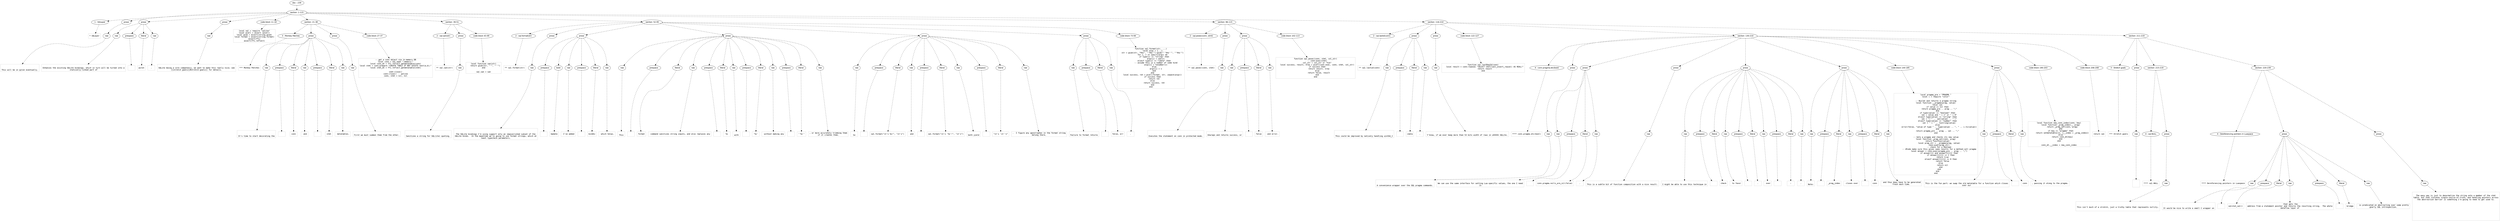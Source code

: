 digraph lpegNode {

node [fontname=Helvetica]
edge [style=dashed]

doc_0 [label="doc - 239"]


doc_0 -> { section_1}
{rank=same; section_1}

section_1 [label="section: 1-115"]


// END RANK doc_0

section_1 -> { header_2 prose_3 prose_4 prose_5 codeblock_6 section_7 section_8 section_9 section_10 section_11}
{rank=same; header_2 prose_3 prose_4 prose_5 codeblock_6 section_7 section_8 section_9 section_10 section_11}

header_2 [label="1 : SQLayer"]

prose_3 [label="prose"]

prose_4 [label="prose"]

prose_5 [label="prose"]

codeblock_6 [label="code block 11-18"]

section_7 [label="section: 21-38"]

section_8 [label="section: 39-51"]

section_9 [label="section: 52-95"]

section_10 [label="section: 96-115"]

section_11 [label="section: 116-210"]


// END RANK section_1

header_2 -> leaf_12
leaf_12  [color=Gray,shape=rectangle,fontname=Inconsolata,label="* SQLayer"]
// END RANK header_2

prose_3 -> { raw_13}
{rank=same; raw_13}

raw_13 [label="raw"]


// END RANK prose_3

raw_13 -> leaf_14
leaf_14  [color=Gray,shape=rectangle,fontname=Inconsolata,label="

This will be in pylon eventually.
"]
// END RANK raw_13

prose_4 -> { raw_15 prespace_16 literal_17 raw_18}
{rank=same; raw_15 prespace_16 literal_17 raw_18}

raw_15 [label="raw"]

prespace_16 [label="prespace"]

literal_17 [label="literal"]

raw_18 [label="raw"]


// END RANK prose_4

raw_15 -> leaf_19
leaf_19  [color=Gray,shape=rectangle,fontname=Inconsolata,label="
Enhances the existing SQLite bindings, which in turn will be turned into a
statically-linked part of"]
// END RANK raw_15

prespace_16 -> leaf_20
leaf_20  [color=Gray,shape=rectangle,fontname=Inconsolata,label=" "]
// END RANK prespace_16

literal_17 -> leaf_21
leaf_21  [color=Gray,shape=rectangle,fontname=Inconsolata,label="pylon"]
// END RANK literal_17

raw_18 -> leaf_22
leaf_22  [color=Gray,shape=rectangle,fontname=Inconsolata,label=".
"]
// END RANK raw_18

prose_5 -> { raw_23}
{rank=same; raw_23}

raw_23 [label="raw"]


// END RANK prose_5

raw_23 -> leaf_24
leaf_24  [color=Gray,shape=rectangle,fontname=Inconsolata,label="
SQLite being a core competency, we want to make this really nice; see
[[stretch goals][#stretch-goals]] for details.
"]
// END RANK raw_23

codeblock_6 -> leaf_25
leaf_25  [color=Gray,shape=rectangle,fontname=Inconsolata,label="local sql = require \"sqlite\"
local pcall = assert (pcall)
local gsub = assert(string.gsub)
local format = assert(string.format)
assert(ffi)
assert(ffi.reflect)"]
// END RANK codeblock_6

section_7 -> { header_26 prose_27 prose_28 codeblock_29}
{rank=same; header_26 prose_27 prose_28 codeblock_29}

header_26 [label="3 : Monkey Patches"]

prose_27 [label="prose"]

prose_28 [label="prose"]

codeblock_29 [label="code block 27-37"]


// END RANK section_7

header_26 -> leaf_30
leaf_30  [color=Gray,shape=rectangle,fontname=Inconsolata,label="*** Monkey Patches"]
// END RANK header_26

prose_27 -> { raw_31 prespace_32 literal_33 raw_34 prespace_35 literal_36 raw_37}
{rank=same; raw_31 prespace_32 literal_33 raw_34 prespace_35 literal_36 raw_37}

raw_31 [label="raw"]

prespace_32 [label="prespace"]

literal_33 [label="literal"]

raw_34 [label="raw"]

prespace_35 [label="prespace"]

literal_36 [label="literal"]

raw_37 [label="raw"]


// END RANK prose_27

raw_31 -> leaf_38
leaf_38  [color=Gray,shape=rectangle,fontname=Inconsolata,label="

It's time to start decorating the"]
// END RANK raw_31

prespace_32 -> leaf_39
leaf_39  [color=Gray,shape=rectangle,fontname=Inconsolata,label=" "]
// END RANK prespace_32

literal_33 -> leaf_40
leaf_40  [color=Gray,shape=rectangle,fontname=Inconsolata,label="conn"]
// END RANK literal_33

raw_34 -> leaf_41
leaf_41  [color=Gray,shape=rectangle,fontname=Inconsolata,label=" and"]
// END RANK raw_34

prespace_35 -> leaf_42
leaf_42  [color=Gray,shape=rectangle,fontname=Inconsolata,label=" "]
// END RANK prespace_35

literal_36 -> leaf_43
leaf_43  [color=Gray,shape=rectangle,fontname=Inconsolata,label="stmt"]
// END RANK literal_36

raw_37 -> leaf_44
leaf_44  [color=Gray,shape=rectangle,fontname=Inconsolata,label=" metatables.
"]
// END RANK raw_37

prose_28 -> { raw_45}
{rank=same; raw_45}

raw_45 [label="raw"]


// END RANK prose_28

raw_45 -> leaf_46
leaf_46  [color=Gray,shape=rectangle,fontname=Inconsolata,label="
First we must summon them from the ether.
"]
// END RANK raw_45

codeblock_29 -> leaf_47
leaf_47  [color=Gray,shape=rectangle,fontname=Inconsolata,label="-- get a conn object via in-memory DB
local conn = sql.open \":memory:\"
local conn_mt = ffi.reflect.getmetatable(conn)
local stmt = conn:prepare \"CREATE TABLE IF NOT EXISTS test(a,b);\"
local stmt_mt = ffi.reflect.getmetatable(stmt)

stmt:close()
conn:close() -- polite
conn, stmt = nil, nil"]
// END RANK codeblock_29

section_8 -> { header_48 prose_49 codeblock_50}
{rank=same; header_48 prose_49 codeblock_50}

header_48 [label="2 : sql.san(str)"]

prose_49 [label="prose"]

codeblock_50 [label="code block 43-49"]


// END RANK section_8

header_48 -> leaf_51
leaf_51  [color=Gray,shape=rectangle,fontname=Inconsolata,label="** sql.san(str)"]
// END RANK header_48

prose_49 -> { raw_52}
{rank=same; raw_52}

raw_52 [label="raw"]


// END RANK prose_49

raw_52 -> leaf_53
leaf_53  [color=Gray,shape=rectangle,fontname=Inconsolata,label="

Sanitizes a string for SQL(ite) quoting.
"]
// END RANK raw_52

codeblock_50 -> leaf_54
leaf_54  [color=Gray,shape=rectangle,fontname=Inconsolata,label="local function san(str)
   return gsub(str, \"'\", \"''\")
end

sql.san = san"]
// END RANK codeblock_50

section_9 -> { header_55 prose_56 prose_57 prose_58 prose_59 prose_60 codeblock_61}
{rank=same; header_55 prose_56 prose_57 prose_58 prose_59 prose_60 codeblock_61}

header_55 [label="2 : sql.format(str)"]

prose_56 [label="prose"]

prose_57 [label="prose"]

prose_58 [label="prose"]

prose_59 [label="prose"]

prose_60 [label="prose"]

codeblock_61 [label="code block 73-94"]


// END RANK section_9

header_55 -> leaf_62
leaf_62  [color=Gray,shape=rectangle,fontname=Inconsolata,label="** sql.format(str)"]
// END RANK header_55

prose_56 -> { raw_63}
{rank=same; raw_63}

raw_63 [label="raw"]


// END RANK prose_56

raw_63 -> leaf_64
leaf_64  [color=Gray,shape=rectangle,fontname=Inconsolata,label="

The SQLite bindings I'm using support only an impoverished subset of the
SQLite binds.  In the meantime we're going to use format strings, which at
least typecheck parameters.
"]
// END RANK raw_63

prose_57 -> { prespace_65 bold_66 raw_67 prespace_68 literal_69 raw_70}
{rank=same; prespace_65 bold_66 raw_67 prespace_68 literal_69 raw_70}

prespace_65 [label="prespace"]

bold_66 [label="bold"]

raw_67 [label="raw"]

prespace_68 [label="prespace"]

literal_69 [label="literal"]

raw_70 [label="raw"]


// END RANK prose_57

prespace_65 -> leaf_71
leaf_71  [color=Gray,shape=rectangle,fontname=Inconsolata,label=""]
// END RANK prespace_65

bold_66 -> leaf_72
leaf_72  [color=Gray,shape=rectangle,fontname=Inconsolata,label="Update"]
// END RANK bold_66

raw_67 -> leaf_73
leaf_73  [color=Gray,shape=rectangle,fontname=Inconsolata,label=" I've added"]
// END RANK raw_67

prespace_68 -> leaf_74
leaf_74  [color=Gray,shape=rectangle,fontname=Inconsolata,label=" "]
// END RANK prespace_68

literal_69 -> leaf_75
leaf_75  [color=Gray,shape=rectangle,fontname=Inconsolata,label="bindkv"]
// END RANK literal_69

raw_70 -> leaf_76
leaf_76  [color=Gray,shape=rectangle,fontname=Inconsolata,label=" which helps.
"]
// END RANK raw_70

prose_58 -> { raw_77 prespace_78 literal_79 raw_80 prespace_81 literal_82 raw_83 prespace_84 literal_85 raw_86 prespace_87 literal_88 raw_89}
{rank=same; raw_77 prespace_78 literal_79 raw_80 prespace_81 literal_82 raw_83 prespace_84 literal_85 raw_86 prespace_87 literal_88 raw_89}

raw_77 [label="raw"]

prespace_78 [label="prespace"]

literal_79 [label="literal"]

raw_80 [label="raw"]

prespace_81 [label="prespace"]

literal_82 [label="literal"]

raw_83 [label="raw"]

prespace_84 [label="prespace"]

literal_85 [label="literal"]

raw_86 [label="raw"]

prespace_87 [label="prespace"]

literal_88 [label="literal"]

raw_89 [label="raw"]


// END RANK prose_58

raw_77 -> leaf_90
leaf_90  [color=Gray,shape=rectangle,fontname=Inconsolata,label="
This"]
// END RANK raw_77

prespace_78 -> leaf_91
leaf_91  [color=Gray,shape=rectangle,fontname=Inconsolata,label=" "]
// END RANK prespace_78

literal_79 -> leaf_92
leaf_92  [color=Gray,shape=rectangle,fontname=Inconsolata,label="format"]
// END RANK literal_79

raw_80 -> leaf_93
leaf_93  [color=Gray,shape=rectangle,fontname=Inconsolata,label=" command sanitizes string inputs, and also replaces any"]
// END RANK raw_80

prespace_81 -> leaf_94
leaf_94  [color=Gray,shape=rectangle,fontname=Inconsolata,label=" "]
// END RANK prespace_81

literal_82 -> leaf_95
leaf_95  [color=Gray,shape=rectangle,fontname=Inconsolata,label="%s"]
// END RANK literal_82

raw_83 -> leaf_96
leaf_96  [color=Gray,shape=rectangle,fontname=Inconsolata,label="
with"]
// END RANK raw_83

prespace_84 -> leaf_97
leaf_97  [color=Gray,shape=rectangle,fontname=Inconsolata,label=" "]
// END RANK prespace_84

literal_85 -> leaf_98
leaf_98  [color=Gray,shape=rectangle,fontname=Inconsolata,label="'%s'"]
// END RANK literal_85

raw_86 -> leaf_99
leaf_99  [color=Gray,shape=rectangle,fontname=Inconsolata,label=" without making any"]
// END RANK raw_86

prespace_87 -> leaf_100
leaf_100  [color=Gray,shape=rectangle,fontname=Inconsolata,label=" "]
// END RANK prespace_87

literal_88 -> leaf_101
leaf_101  [color=Gray,shape=rectangle,fontname=Inconsolata,label="''%s''"]
// END RANK literal_88

raw_89 -> leaf_102
leaf_102  [color=Gray,shape=rectangle,fontname=Inconsolata,label=", or more accurately trimming them
if it creates them.
"]
// END RANK raw_89

prose_59 -> { raw_103 prespace_104 literal_105 raw_106 prespace_107 literal_108 raw_109 prespace_110 literal_111 raw_112}
{rank=same; raw_103 prespace_104 literal_105 raw_106 prespace_107 literal_108 raw_109 prespace_110 literal_111 raw_112}

raw_103 [label="raw"]

prespace_104 [label="prespace"]

literal_105 [label="literal"]

raw_106 [label="raw"]

prespace_107 [label="prespace"]

literal_108 [label="literal"]

raw_109 [label="raw"]

prespace_110 [label="prespace"]

literal_111 [label="literal"]

raw_112 [label="raw"]


// END RANK prose_59

raw_103 -> leaf_113
leaf_113  [color=Gray,shape=rectangle,fontname=Inconsolata,label="
So"]
// END RANK raw_103

prespace_104 -> leaf_114
leaf_114  [color=Gray,shape=rectangle,fontname=Inconsolata,label=" "]
// END RANK prespace_104

literal_105 -> leaf_115
leaf_115  [color=Gray,shape=rectangle,fontname=Inconsolata,label="sql.format(\"it's %s!\", \"it's\")"]
// END RANK literal_105

raw_106 -> leaf_116
leaf_116  [color=Gray,shape=rectangle,fontname=Inconsolata,label=" and"]
// END RANK raw_106

prespace_107 -> leaf_117
leaf_117  [color=Gray,shape=rectangle,fontname=Inconsolata,label=" "]
// END RANK prespace_107

literal_108 -> leaf_118
leaf_118  [color=Gray,shape=rectangle,fontname=Inconsolata,label="sql.format(\"it's '%s'!\", \"it's\")"]
// END RANK literal_108

raw_109 -> leaf_119
leaf_119  [color=Gray,shape=rectangle,fontname=Inconsolata,label="
both yield"]
// END RANK raw_109

prespace_110 -> leaf_120
leaf_120  [color=Gray,shape=rectangle,fontname=Inconsolata,label=" "]
// END RANK prespace_110

literal_111 -> leaf_121
leaf_121  [color=Gray,shape=rectangle,fontname=Inconsolata,label="\"it's 'it''s\""]
// END RANK literal_111

raw_112 -> leaf_122
leaf_122  [color=Gray,shape=rectangle,fontname=Inconsolata,label=".  I figure any apostrophes in the format string
belong there.
"]
// END RANK raw_112

prose_60 -> { raw_123 prespace_124 literal_125 raw_126}
{rank=same; raw_123 prespace_124 literal_125 raw_126}

raw_123 [label="raw"]

prespace_124 [label="prespace"]

literal_125 [label="literal"]

raw_126 [label="raw"]


// END RANK prose_60

raw_123 -> leaf_127
leaf_127  [color=Gray,shape=rectangle,fontname=Inconsolata,label="
Failure to format returns"]
// END RANK raw_123

prespace_124 -> leaf_128
leaf_128  [color=Gray,shape=rectangle,fontname=Inconsolata,label=" "]
// END RANK prespace_124

literal_125 -> leaf_129
leaf_129  [color=Gray,shape=rectangle,fontname=Inconsolata,label="false, err"]
// END RANK literal_125

raw_126 -> leaf_130
leaf_130  [color=Gray,shape=rectangle,fontname=Inconsolata,label=".
"]
// END RANK raw_126

codeblock_61 -> leaf_131
leaf_131  [color=Gray,shape=rectangle,fontname=Inconsolata,label="function sql.format(str, ...)
   local argv = {...}
   str = gsub(str, \"%%s\", \"'%%s'\"):gsub(\"''%%s''\", \"'%%s'\")
   for i, v in ipairs(argv) do
      if type(v) == \"string\" then
         argv[i] = san(v)
      elseif type(v) == \"cdata\" then
         -- assume this is a number of some kind
         argv[i] = tonumber(v)
      else
         argv[i] = v
      end
   end
   local success, ret = pcall(format, str, unpack(argv))
   if success then
      return ret
   else
      return success, ret
   end
end"]
// END RANK codeblock_61

section_10 -> { header_132 prose_133 prose_134 codeblock_135}
{rank=same; header_132 prose_133 prose_134 codeblock_135}

header_132 [label="2 : sql.pexec(conn, stmt)"]

prose_133 [label="prose"]

prose_134 [label="prose"]

codeblock_135 [label="code block 102-113"]


// END RANK section_10

header_132 -> leaf_136
leaf_136  [color=Gray,shape=rectangle,fontname=Inconsolata,label="** sql.pexec(conn, stmt)"]
// END RANK header_132

prose_133 -> { raw_137}
{rank=same; raw_137}

raw_137 [label="raw"]


// END RANK prose_133

raw_137 -> leaf_138
leaf_138  [color=Gray,shape=rectangle,fontname=Inconsolata,label="

Executes the statement on conn in protected mode.
"]
// END RANK raw_137

prose_134 -> { raw_139 prespace_140 literal_141 raw_142}
{rank=same; raw_139 prespace_140 literal_141 raw_142}

raw_139 [label="raw"]

prespace_140 [label="prespace"]

literal_141 [label="literal"]

raw_142 [label="raw"]


// END RANK prose_134

raw_139 -> leaf_143
leaf_143  [color=Gray,shape=rectangle,fontname=Inconsolata,label="
Unwraps and returns success, or"]
// END RANK raw_139

prespace_140 -> leaf_144
leaf_144  [color=Gray,shape=rectangle,fontname=Inconsolata,label=" "]
// END RANK prespace_140

literal_141 -> leaf_145
leaf_145  [color=Gray,shape=rectangle,fontname=Inconsolata,label="false"]
// END RANK literal_141

raw_142 -> leaf_146
leaf_146  [color=Gray,shape=rectangle,fontname=Inconsolata,label=" and error.
"]
// END RANK raw_142

codeblock_135 -> leaf_147
leaf_147  [color=Gray,shape=rectangle,fontname=Inconsolata,label="function sql.pexec(conn, stmt, col_str)
   -- conn:exec(stmt)
   col_str = col_str or \"hik\"
   local success, result, nrow = pcall(conn.exec, conn, stmt, col_str)
   if success then
      return result, nrow
   else
      return false, result
   end
end"]
// END RANK codeblock_135

section_11 -> { header_148 prose_149 prose_150 codeblock_151 section_152 section_153}
{rank=same; header_148 prose_149 prose_150 codeblock_151 section_152 section_153}

header_148 [label="2 : sql.lastid(conn)"]

prose_149 [label="prose"]

prose_150 [label="prose"]

codeblock_151 [label="code block 122-127"]

section_152 [label="section: 130-210"]

section_153 [label="section: 211-219"]


// END RANK section_11

header_148 -> leaf_154
leaf_154  [color=Gray,shape=rectangle,fontname=Inconsolata,label="** sql.lastid(conn)"]
// END RANK header_148

prose_149 -> { raw_155 prespace_156 literal_157 raw_158}
{rank=same; raw_155 prespace_156 literal_157 raw_158}

raw_155 [label="raw"]

prespace_156 [label="prespace"]

literal_157 [label="literal"]

raw_158 [label="raw"]


// END RANK prose_149

raw_155 -> leaf_159
leaf_159  [color=Gray,shape=rectangle,fontname=Inconsolata,label="

This could be improved by natively handling uint64_t"]
// END RANK raw_155

prespace_156 -> leaf_160
leaf_160  [color=Gray,shape=rectangle,fontname=Inconsolata,label=" "]
// END RANK prespace_156

literal_157 -> leaf_161
leaf_161  [color=Gray,shape=rectangle,fontname=Inconsolata,label="cdata"]
// END RANK literal_157

raw_158 -> leaf_162
leaf_162  [color=Gray,shape=rectangle,fontname=Inconsolata,label=".
"]
// END RANK raw_158

prose_150 -> { raw_163}
{rank=same; raw_163}

raw_163 [label="raw"]


// END RANK prose_150

raw_163 -> leaf_164
leaf_164  [color=Gray,shape=rectangle,fontname=Inconsolata,label="
Y'know, if we ever keep more than 53 bits width of rows in uhhhhh SQLite.
"]
// END RANK raw_163

codeblock_151 -> leaf_165
leaf_165  [color=Gray,shape=rectangle,fontname=Inconsolata,label="function sql.lastRowId(conn)
   local result = conn:rowexec \"SELECT CAST(last_insert_rowid() AS REAL)\"
   return result
end"]
// END RANK codeblock_151

section_152 -> { header_166 prose_167 prose_168 prose_169 prose_170 prose_171 codeblock_172 prose_173 codeblock_174 codeblock_175}
{rank=same; header_166 prose_167 prose_168 prose_169 prose_170 prose_171 codeblock_172 prose_173 codeblock_174 codeblock_175}

header_166 [label="4 : conn.pragma.etc(bool)"]

prose_167 [label="prose"]

prose_168 [label="prose"]

prose_169 [label="prose"]

prose_170 [label="prose"]

prose_171 [label="prose"]

codeblock_172 [label="code block 144-185"]

prose_173 [label="prose"]

codeblock_174 [label="code block 190-203"]

codeblock_175 [label="code block 206-208"]


// END RANK section_152

header_166 -> leaf_176
leaf_176  [color=Gray,shape=rectangle,fontname=Inconsolata,label="**** conn.pragma.etc(bool)"]
// END RANK header_166

prose_167 -> { raw_177}
{rank=same; raw_177}

raw_177 [label="raw"]


// END RANK prose_167

raw_177 -> leaf_178
leaf_178  [color=Gray,shape=rectangle,fontname=Inconsolata,label="

A convenience wrapper over the SQL pragma commands.
"]
// END RANK raw_177

prose_168 -> { raw_179 prespace_180 literal_181 raw_182}
{rank=same; raw_179 prespace_180 literal_181 raw_182}

raw_179 [label="raw"]

prespace_180 [label="prespace"]

literal_181 [label="literal"]

raw_182 [label="raw"]


// END RANK prose_168

raw_179 -> leaf_183
leaf_183  [color=Gray,shape=rectangle,fontname=Inconsolata,label="
We can use the same interface for setting Lua-specific values, the one I need
is"]
// END RANK raw_179

prespace_180 -> leaf_184
leaf_184  [color=Gray,shape=rectangle,fontname=Inconsolata,label=" "]
// END RANK prespace_180

literal_181 -> leaf_185
leaf_185  [color=Gray,shape=rectangle,fontname=Inconsolata,label="conn.pragma.nulls_are_nil(false)"]
// END RANK literal_181

raw_182 -> leaf_186
leaf_186  [color=Gray,shape=rectangle,fontname=Inconsolata,label=".
"]
// END RANK raw_182

prose_169 -> { raw_187}
{rank=same; raw_187}

raw_187 [label="raw"]


// END RANK prose_169

raw_187 -> leaf_188
leaf_188  [color=Gray,shape=rectangle,fontname=Inconsolata,label="
This is a subtle bit of function composition with a nice result.
"]
// END RANK raw_187

prose_170 -> { raw_189 prespace_190 literal_191 raw_192 prespace_193 literal_194 raw_195 prespace_196 literal_197 raw_198}
{rank=same; raw_189 prespace_190 literal_191 raw_192 prespace_193 literal_194 raw_195 prespace_196 literal_197 raw_198}

raw_189 [label="raw"]

prespace_190 [label="prespace"]

literal_191 [label="literal"]

raw_192 [label="raw"]

prespace_193 [label="prespace"]

literal_194 [label="literal"]

raw_195 [label="raw"]

prespace_196 [label="prespace"]

literal_197 [label="literal"]

raw_198 [label="raw"]


// END RANK prose_170

raw_189 -> leaf_199
leaf_199  [color=Gray,shape=rectangle,fontname=Inconsolata,label="
I might be able to use this technique in"]
// END RANK raw_189

prespace_190 -> leaf_200
leaf_200  [color=Gray,shape=rectangle,fontname=Inconsolata,label=" "]
// END RANK prespace_190

literal_191 -> leaf_201
leaf_201  [color=Gray,shape=rectangle,fontname=Inconsolata,label="check"]
// END RANK literal_191

raw_192 -> leaf_202
leaf_202  [color=Gray,shape=rectangle,fontname=Inconsolata,label=" to favor"]
// END RANK raw_192

prespace_193 -> leaf_203
leaf_203  [color=Gray,shape=rectangle,fontname=Inconsolata,label=" "]
// END RANK prespace_193

literal_194 -> leaf_204
leaf_204  [color=Gray,shape=rectangle,fontname=Inconsolata,label="."]
// END RANK literal_194

raw_195 -> leaf_205
leaf_205  [color=Gray,shape=rectangle,fontname=Inconsolata,label=" over"]
// END RANK raw_195

prespace_196 -> leaf_206
leaf_206  [color=Gray,shape=rectangle,fontname=Inconsolata,label=" "]
// END RANK prespace_196

literal_197 -> leaf_207
leaf_207  [color=Gray,shape=rectangle,fontname=Inconsolata,label=":"]
// END RANK literal_197

raw_198 -> leaf_208
leaf_208  [color=Gray,shape=rectangle,fontname=Inconsolata,label=".
"]
// END RANK raw_198

prose_171 -> { raw_209 prespace_210 literal_211 raw_212 prespace_213 literal_214 raw_215}
{rank=same; raw_209 prespace_210 literal_211 raw_212 prespace_213 literal_214 raw_215}

raw_209 [label="raw"]

prespace_210 [label="prespace"]

literal_211 [label="literal"]

raw_212 [label="raw"]

prespace_213 [label="prespace"]

literal_214 [label="literal"]

raw_215 [label="raw"]


// END RANK prose_171

raw_209 -> leaf_216
leaf_216  [color=Gray,shape=rectangle,fontname=Inconsolata,label="
Note:"]
// END RANK raw_209

prespace_210 -> leaf_217
leaf_217  [color=Gray,shape=rectangle,fontname=Inconsolata,label=" "]
// END RANK prespace_210

literal_211 -> leaf_218
leaf_218  [color=Gray,shape=rectangle,fontname=Inconsolata,label="_prag_index"]
// END RANK literal_211

raw_212 -> leaf_219
leaf_219  [color=Gray,shape=rectangle,fontname=Inconsolata,label=" closes over"]
// END RANK raw_212

prespace_213 -> leaf_220
leaf_220  [color=Gray,shape=rectangle,fontname=Inconsolata,label=" "]
// END RANK prespace_213

literal_214 -> leaf_221
leaf_221  [color=Gray,shape=rectangle,fontname=Inconsolata,label="conn"]
// END RANK literal_214

raw_215 -> leaf_222
leaf_222  [color=Gray,shape=rectangle,fontname=Inconsolata,label=" and thus does have to be generated
fresh each time.
"]
// END RANK raw_215

codeblock_172 -> leaf_223
leaf_223  [color=Gray,shape=rectangle,fontname=Inconsolata,label="local pragma_pre = \"PRAGMA \"
local c = require \"color\"

-- Builds and returns a pragma string
local function __pragma(prag, value)
   local val
   if value == nil then
      return pragma_pre .. prag .. \";\"
   end
   if type(value) == \"boolean\" then
      val = value and \" = 1\" or \" = 0\"
   elseif type(value) == \"string\" then
      val = \"('\" .. san(value) .. \"')\"
   elseif type(value) == \"number\" then
      val = \" = \" .. tostring(value)
   else
      error(false, \"value of type \" .. type(value) .. \", \" .. c.ts(value))
   end
   return pragma_pre .. prag .. val .. \";\"
end

-- Sets a pragma and checks its new value
local function _prag_set(conn, prag)
   return function(value)
      local prag_str = __pragma(prag, value)
      conn:exec(prag_str)
      -- check for a boolean
      -- #todo make sure this gives sane results for a method-call pragma
      local answer = conn:exec(pragma_pre .. prag .. \";\")
      if answer[1] and answer[1][1] then
         if answer[1][1] == 1 then
            return true
         elseif answer[1][1] == 0 then
            return false
         else
            return nil
         end
      end
   end
end"]
// END RANK codeblock_172

prose_173 -> { raw_224 prespace_225 literal_226 raw_227}
{rank=same; raw_224 prespace_225 literal_226 raw_227}

raw_224 [label="raw"]

prespace_225 [label="prespace"]

literal_226 [label="literal"]

raw_227 [label="raw"]


// END RANK prose_173

raw_224 -> leaf_228
leaf_228  [color=Gray,shape=rectangle,fontname=Inconsolata,label="
This is the fun part: we swap the old metatable for a function which closes
over our"]
// END RANK raw_224

prespace_225 -> leaf_229
leaf_229  [color=Gray,shape=rectangle,fontname=Inconsolata,label=" "]
// END RANK prespace_225

literal_226 -> leaf_230
leaf_230  [color=Gray,shape=rectangle,fontname=Inconsolata,label="conn"]
// END RANK literal_226

raw_227 -> leaf_231
leaf_231  [color=Gray,shape=rectangle,fontname=Inconsolata,label=", passing it along to the pragma.
"]
// END RANK raw_227

codeblock_174 -> leaf_232
leaf_232  [color=Gray,shape=rectangle,fontname=Inconsolata,label="local function new_conn_index(conn, key)
   local function _prag_index(_, prag)
      return _prag_set(conn, prag)
   end
   if key == \"pragma\" then
      return setmetatable({}, {__index = _prag_index})
   else
      return conn_mt[key]
   end
end

conn_mt.__index = new_conn_index"]
// END RANK codeblock_174

codeblock_175 -> leaf_233
leaf_233  [color=Gray,shape=rectangle,fontname=Inconsolata,label="return sql"]
// END RANK codeblock_175

section_153 -> { header_234 prose_235 section_236 section_237}
{rank=same; header_234 prose_235 section_236 section_237}

header_234 [label="3 : Stretch goals"]

prose_235 [label="prose"]

section_236 [label="section: 215-219"]

section_237 [label="section: 220-239"]


// END RANK section_153

header_234 -> leaf_238
leaf_238  [color=Gray,shape=rectangle,fontname=Inconsolata,label="*** Stretch goals"]
// END RANK header_234

prose_235 -> { raw_239}
{rank=same; raw_239}

raw_239 [label="raw"]


// END RANK prose_235

raw_239 -> leaf_240
leaf_240  [color=Gray,shape=rectangle,fontname=Inconsolata,label="


"]
// END RANK raw_239

section_236 -> { header_241 prose_242}
{rank=same; header_241 prose_242}

header_241 [label="4 : sql.NULL"]

prose_242 [label="prose"]


// END RANK section_236

header_241 -> leaf_243
leaf_243  [color=Gray,shape=rectangle,fontname=Inconsolata,label="**** sql.NULL"]
// END RANK header_241

prose_242 -> { raw_244}
{rank=same; raw_244}

raw_244 [label="raw"]


// END RANK prose_242

raw_244 -> leaf_245
leaf_245  [color=Gray,shape=rectangle,fontname=Inconsolata,label="

This isn't much of a stretch, just a truthy table that represents nullity.

"]
// END RANK raw_244

section_237 -> { header_246 prose_247 prose_248}
{rank=same; header_246 prose_247 prose_248}

header_246 [label="4 : Dereferencing pointers in Luaspace"]

prose_247 [label="prose"]

prose_248 [label="prose"]


// END RANK section_237

header_246 -> leaf_249
leaf_249  [color=Gray,shape=rectangle,fontname=Inconsolata,label="**** Dereferencing pointers in Luaspace"]
// END RANK header_246

prose_247 -> { raw_250 prespace_251 literal_252 raw_253 prespace_254 literal_255 raw_256}
{rank=same; raw_250 prespace_251 literal_252 raw_253 prespace_254 literal_255 raw_256}

raw_250 [label="raw"]

prespace_251 [label="prespace"]

literal_252 [label="literal"]

raw_253 [label="raw"]

prespace_254 [label="prespace"]

literal_255 [label="literal"]

raw_256 [label="raw"]


// END RANK prose_247

raw_250 -> leaf_257
leaf_257  [color=Gray,shape=rectangle,fontname=Inconsolata,label="

It would be nice to write a small C wrapper on"]
// END RANK raw_250

prespace_251 -> leaf_258
leaf_258  [color=Gray,shape=rectangle,fontname=Inconsolata,label=" "]
// END RANK prespace_251

literal_252 -> leaf_259
leaf_259  [color=Gray,shape=rectangle,fontname=Inconsolata,label="sqlite3_sql()"]
// END RANK literal_252

raw_253 -> leaf_260
leaf_260  [color=Gray,shape=rectangle,fontname=Inconsolata,label=" that gets the
address from a statement pointer and returns the resulting string.  The whole
dataflow layer of"]
// END RANK raw_253

prespace_254 -> leaf_261
leaf_261  [color=Gray,shape=rectangle,fontname=Inconsolata,label=" "]
// END RANK prespace_254

literal_255 -> leaf_262
leaf_262  [color=Gray,shape=rectangle,fontname=Inconsolata,label="bridge"]
// END RANK literal_255

raw_256 -> leaf_263
leaf_263  [color=Gray,shape=rectangle,fontname=Inconsolata,label=" is predicated on abstracting over some pretty
gnarly SQL introspection.
"]
// END RANK raw_256

prose_248 -> { raw_264}
{rank=same; raw_264}

raw_264 [label="raw"]


// END RANK prose_248

raw_264 -> leaf_265
leaf_265  [color=Gray,shape=rectangle,fontname=Inconsolata,label="
The easy way is just to denormalize the string onto a member of the stmt
table, but that violates single-source-of-truth, and handling pointers across
the abstraction barrier is something I'm going to need to get used to.









"]
// END RANK raw_264


}
